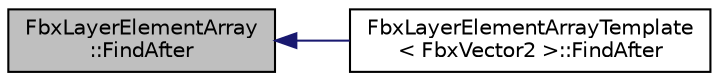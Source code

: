 digraph "FbxLayerElementArray::FindAfter"
{
  edge [fontname="Helvetica",fontsize="10",labelfontname="Helvetica",labelfontsize="10"];
  node [fontname="Helvetica",fontsize="10",shape=record];
  rankdir="LR";
  Node31 [label="FbxLayerElementArray\l::FindAfter",height=0.2,width=0.4,color="black", fillcolor="grey75", style="filled", fontcolor="black"];
  Node31 -> Node32 [dir="back",color="midnightblue",fontsize="10",style="solid",fontname="Helvetica"];
  Node32 [label="FbxLayerElementArrayTemplate\l\< FbxVector2 \>::FindAfter",height=0.2,width=0.4,color="black", fillcolor="white", style="filled",URL="$class_fbx_layer_element_array_template.html#a76bad491c68ab608c7f07daf7e659bfe"];
}
